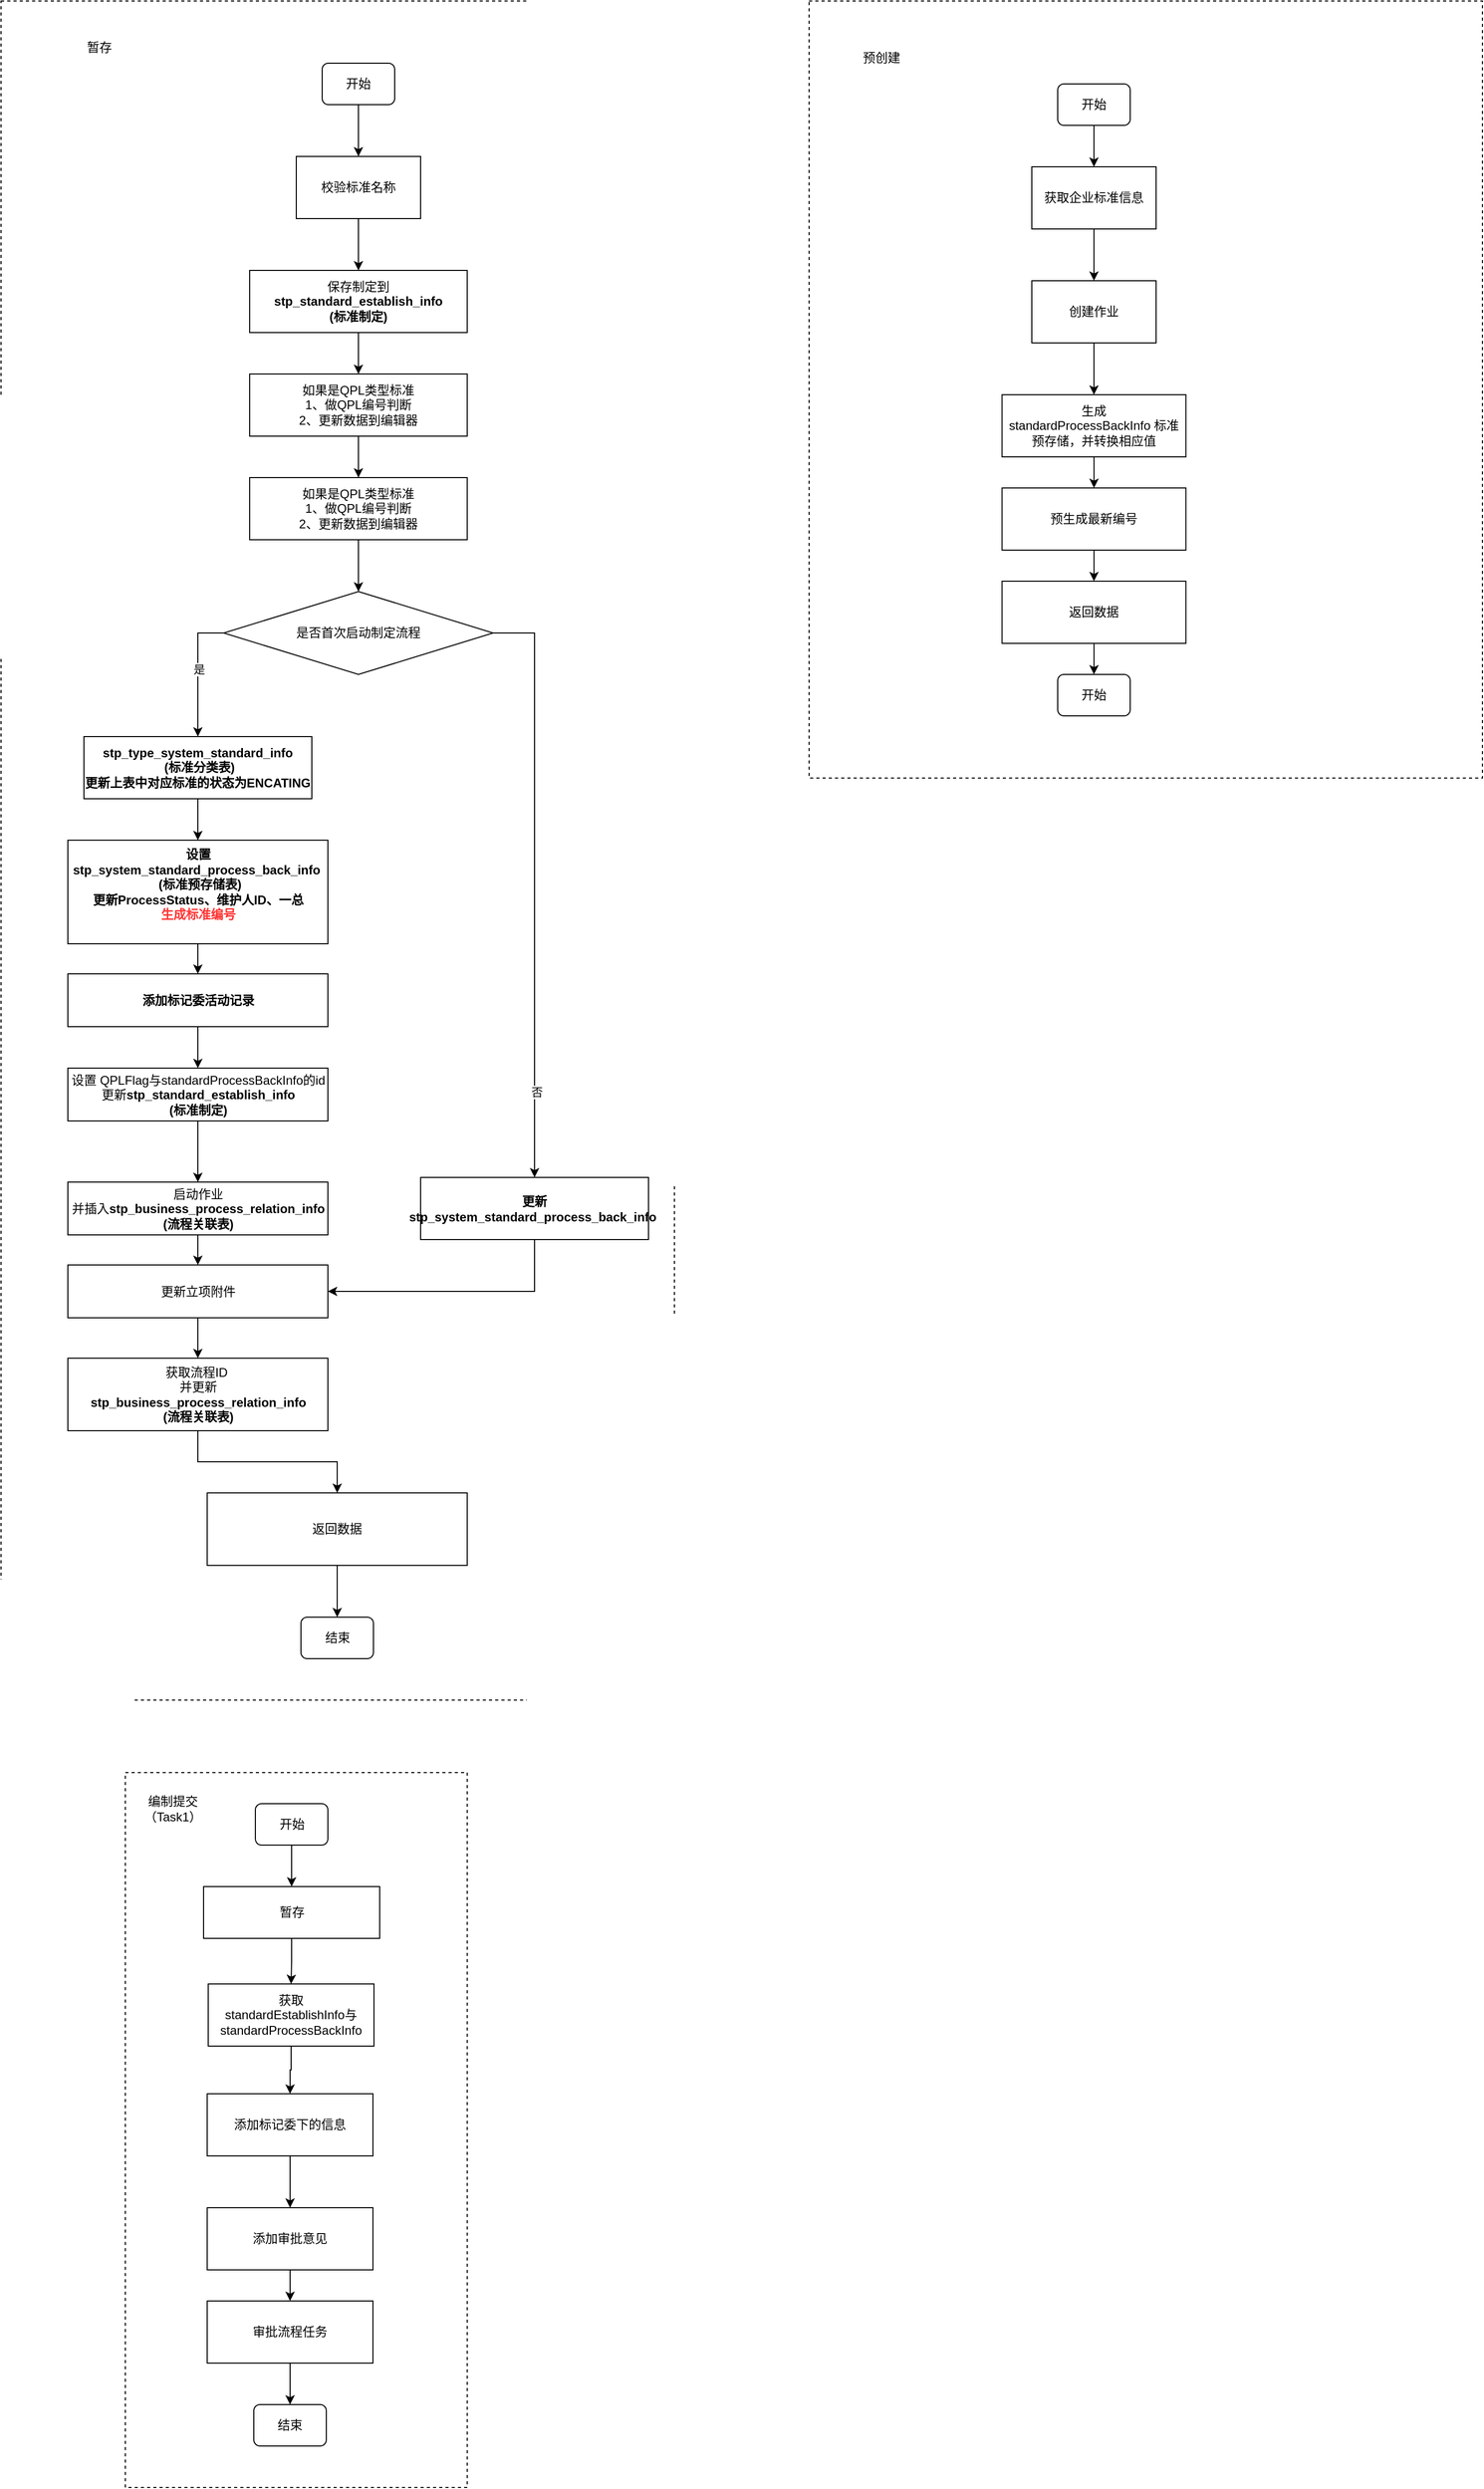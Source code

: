 <mxfile version="24.2.0" type="github">
  <diagram name="第 1 页" id="Eqa_ZWC-rRwsL7rnyD2I">
    <mxGraphModel dx="1932" dy="586" grid="1" gridSize="10" guides="1" tooltips="1" connect="1" arrows="1" fold="1" page="1" pageScale="1" pageWidth="827" pageHeight="1169" math="0" shadow="0">
      <root>
        <mxCell id="0" />
        <mxCell id="1" parent="0" />
        <mxCell id="sLWthoAmwnwLxsoVaZzo-43" value="" style="rounded=0;whiteSpace=wrap;html=1;dashed=1;" vertex="1" parent="1">
          <mxGeometry x="-230" y="130" width="650" height="1640" as="geometry" />
        </mxCell>
        <mxCell id="sLWthoAmwnwLxsoVaZzo-3" style="edgeStyle=orthogonalEdgeStyle;rounded=0;orthogonalLoop=1;jettySize=auto;html=1;entryX=0.5;entryY=0;entryDx=0;entryDy=0;" edge="1" parent="1" source="sLWthoAmwnwLxsoVaZzo-1" target="sLWthoAmwnwLxsoVaZzo-2">
          <mxGeometry relative="1" as="geometry" />
        </mxCell>
        <mxCell id="sLWthoAmwnwLxsoVaZzo-1" value="开始" style="rounded=1;whiteSpace=wrap;html=1;" vertex="1" parent="1">
          <mxGeometry x="80" y="190" width="70" height="40" as="geometry" />
        </mxCell>
        <mxCell id="sLWthoAmwnwLxsoVaZzo-7" value="" style="edgeStyle=orthogonalEdgeStyle;rounded=0;orthogonalLoop=1;jettySize=auto;html=1;" edge="1" parent="1" source="sLWthoAmwnwLxsoVaZzo-2" target="sLWthoAmwnwLxsoVaZzo-4">
          <mxGeometry relative="1" as="geometry" />
        </mxCell>
        <mxCell id="sLWthoAmwnwLxsoVaZzo-2" value="校验标准名称" style="rounded=0;whiteSpace=wrap;html=1;" vertex="1" parent="1">
          <mxGeometry x="55" y="280" width="120" height="60" as="geometry" />
        </mxCell>
        <mxCell id="sLWthoAmwnwLxsoVaZzo-9" style="edgeStyle=orthogonalEdgeStyle;rounded=0;orthogonalLoop=1;jettySize=auto;html=1;entryX=0.5;entryY=0;entryDx=0;entryDy=0;" edge="1" parent="1" source="sLWthoAmwnwLxsoVaZzo-4" target="sLWthoAmwnwLxsoVaZzo-8">
          <mxGeometry relative="1" as="geometry" />
        </mxCell>
        <mxCell id="sLWthoAmwnwLxsoVaZzo-4" value="保存制定到&lt;div&gt;&lt;span style=&quot;font-weight: 700; text-wrap: nowrap;&quot;&gt;stp_standard_establish_info&lt;/span&gt;&lt;br style=&quot;padding: 0px; margin: 0px; font-weight: 700; text-wrap: nowrap;&quot;&gt;&lt;span style=&quot;font-weight: 700; text-wrap: nowrap;&quot;&gt;(标准制定)&lt;/span&gt;&lt;br&gt;&lt;/div&gt;" style="rounded=0;whiteSpace=wrap;html=1;" vertex="1" parent="1">
          <mxGeometry x="10" y="390" width="210" height="60" as="geometry" />
        </mxCell>
        <mxCell id="sLWthoAmwnwLxsoVaZzo-11" style="edgeStyle=orthogonalEdgeStyle;rounded=0;orthogonalLoop=1;jettySize=auto;html=1;entryX=0.5;entryY=0;entryDx=0;entryDy=0;" edge="1" parent="1" source="sLWthoAmwnwLxsoVaZzo-8" target="sLWthoAmwnwLxsoVaZzo-10">
          <mxGeometry relative="1" as="geometry" />
        </mxCell>
        <mxCell id="sLWthoAmwnwLxsoVaZzo-8" value="&lt;div&gt;如果是QPL类型标准&lt;/div&gt;&lt;div&gt;1、做QPL编号判断&lt;/div&gt;&lt;div&gt;2、更新数据到编辑器&lt;/div&gt;" style="rounded=0;whiteSpace=wrap;html=1;" vertex="1" parent="1">
          <mxGeometry x="10" y="490" width="210" height="60" as="geometry" />
        </mxCell>
        <mxCell id="sLWthoAmwnwLxsoVaZzo-13" style="edgeStyle=orthogonalEdgeStyle;rounded=0;orthogonalLoop=1;jettySize=auto;html=1;entryX=0.5;entryY=0;entryDx=0;entryDy=0;" edge="1" parent="1" source="sLWthoAmwnwLxsoVaZzo-10">
          <mxGeometry relative="1" as="geometry">
            <mxPoint x="115" y="700" as="targetPoint" />
          </mxGeometry>
        </mxCell>
        <mxCell id="sLWthoAmwnwLxsoVaZzo-10" value="&lt;div&gt;如果是QPL类型标准&lt;/div&gt;&lt;div&gt;1、做QPL编号判断&lt;/div&gt;&lt;div&gt;2、更新数据到编辑器&lt;/div&gt;" style="rounded=0;whiteSpace=wrap;html=1;" vertex="1" parent="1">
          <mxGeometry x="10" y="590" width="210" height="60" as="geometry" />
        </mxCell>
        <mxCell id="sLWthoAmwnwLxsoVaZzo-17" style="edgeStyle=orthogonalEdgeStyle;rounded=0;orthogonalLoop=1;jettySize=auto;html=1;entryX=0.5;entryY=0;entryDx=0;entryDy=0;exitX=0;exitY=0.5;exitDx=0;exitDy=0;" edge="1" parent="1" source="sLWthoAmwnwLxsoVaZzo-14" target="sLWthoAmwnwLxsoVaZzo-21">
          <mxGeometry relative="1" as="geometry">
            <mxPoint x="-40" y="840" as="targetPoint" />
          </mxGeometry>
        </mxCell>
        <mxCell id="sLWthoAmwnwLxsoVaZzo-18" value="是" style="edgeLabel;html=1;align=center;verticalAlign=middle;resizable=0;points=[];" vertex="1" connectable="0" parent="sLWthoAmwnwLxsoVaZzo-17">
          <mxGeometry x="-0.047" y="1" relative="1" as="geometry">
            <mxPoint as="offset" />
          </mxGeometry>
        </mxCell>
        <mxCell id="sLWthoAmwnwLxsoVaZzo-40" style="edgeStyle=orthogonalEdgeStyle;rounded=0;orthogonalLoop=1;jettySize=auto;html=1;entryX=0.5;entryY=0;entryDx=0;entryDy=0;" edge="1" parent="1" source="sLWthoAmwnwLxsoVaZzo-14" target="sLWthoAmwnwLxsoVaZzo-39">
          <mxGeometry relative="1" as="geometry">
            <mxPoint x="310" y="1300" as="targetPoint" />
            <Array as="points">
              <mxPoint x="285" y="740" />
            </Array>
          </mxGeometry>
        </mxCell>
        <mxCell id="sLWthoAmwnwLxsoVaZzo-41" value="否" style="edgeLabel;html=1;align=center;verticalAlign=middle;resizable=0;points=[];" vertex="1" connectable="0" parent="sLWthoAmwnwLxsoVaZzo-40">
          <mxGeometry x="0.708" y="2" relative="1" as="geometry">
            <mxPoint as="offset" />
          </mxGeometry>
        </mxCell>
        <mxCell id="sLWthoAmwnwLxsoVaZzo-14" value="是否首次启动制定流程" style="rhombus;whiteSpace=wrap;html=1;" vertex="1" parent="1">
          <mxGeometry x="-15" y="700" width="260" height="80" as="geometry" />
        </mxCell>
        <mxCell id="sLWthoAmwnwLxsoVaZzo-24" style="edgeStyle=orthogonalEdgeStyle;rounded=0;orthogonalLoop=1;jettySize=auto;html=1;entryX=0.5;entryY=0;entryDx=0;entryDy=0;" edge="1" parent="1" source="sLWthoAmwnwLxsoVaZzo-21" target="sLWthoAmwnwLxsoVaZzo-23">
          <mxGeometry relative="1" as="geometry" />
        </mxCell>
        <mxCell id="sLWthoAmwnwLxsoVaZzo-21" value="&lt;span style=&quot;font-weight: 700; text-wrap: nowrap;&quot;&gt;stp_type_system_standard_info&lt;/span&gt;&lt;br style=&quot;padding: 0px; margin: 0px; font-weight: 700; text-wrap: nowrap;&quot;&gt;&lt;span style=&quot;font-weight: 700; text-wrap: nowrap;&quot;&gt;&amp;nbsp;(标准分类表)&lt;/span&gt;&lt;div&gt;&lt;span style=&quot;font-weight: 700; text-wrap: nowrap;&quot;&gt;更新上表中对应标准的状态为ENCATING&lt;/span&gt;&lt;/div&gt;" style="rounded=0;whiteSpace=wrap;html=1;" vertex="1" parent="1">
          <mxGeometry x="-150" y="840" width="220" height="60" as="geometry" />
        </mxCell>
        <mxCell id="sLWthoAmwnwLxsoVaZzo-26" style="edgeStyle=orthogonalEdgeStyle;rounded=0;orthogonalLoop=1;jettySize=auto;html=1;entryX=0.5;entryY=0;entryDx=0;entryDy=0;" edge="1" parent="1" source="sLWthoAmwnwLxsoVaZzo-23" target="sLWthoAmwnwLxsoVaZzo-25">
          <mxGeometry relative="1" as="geometry" />
        </mxCell>
        <mxCell id="sLWthoAmwnwLxsoVaZzo-23" value="&lt;span style=&quot;text-wrap: nowrap;&quot;&gt;&lt;b&gt;设置&lt;/b&gt;&lt;/span&gt;&lt;div&gt;&lt;span style=&quot;font-weight: 700; text-wrap: nowrap;&quot;&gt;stp_system_standard_process_back_info&amp;nbsp;&lt;/span&gt;&lt;br style=&quot;padding: 0px; margin: 0px; font-weight: 700; text-wrap: nowrap;&quot;&gt;&lt;span style=&quot;font-weight: 700; text-wrap: nowrap;&quot;&gt;&amp;nbsp;(标准预存储表)&lt;/span&gt;&lt;span style=&quot;text-wrap: nowrap;&quot;&gt;&lt;b&gt;&lt;br&gt;&lt;/b&gt;&lt;/span&gt;&lt;/div&gt;&lt;div&gt;&lt;span style=&quot;text-wrap: nowrap;&quot;&gt;&lt;b&gt;更新ProcessStatus、维护人ID、一总&lt;/b&gt;&lt;/span&gt;&lt;/div&gt;&lt;div&gt;&lt;span style=&quot;text-wrap: nowrap;&quot;&gt;&lt;b&gt;&lt;font color=&quot;#ff3333&quot;&gt;生成标准编号&lt;/font&gt;&lt;/b&gt;&lt;/span&gt;&lt;/div&gt;&lt;div&gt;&lt;span style=&quot;text-wrap: nowrap;&quot;&gt;&lt;b&gt;&lt;font color=&quot;#ff3333&quot;&gt;&lt;br&gt;&lt;/font&gt;&lt;/b&gt;&lt;/span&gt;&lt;/div&gt;" style="rounded=0;whiteSpace=wrap;html=1;" vertex="1" parent="1">
          <mxGeometry x="-165.5" y="940" width="251" height="100" as="geometry" />
        </mxCell>
        <mxCell id="sLWthoAmwnwLxsoVaZzo-28" style="edgeStyle=orthogonalEdgeStyle;rounded=0;orthogonalLoop=1;jettySize=auto;html=1;entryX=0.5;entryY=0;entryDx=0;entryDy=0;" edge="1" parent="1" source="sLWthoAmwnwLxsoVaZzo-25" target="sLWthoAmwnwLxsoVaZzo-27">
          <mxGeometry relative="1" as="geometry" />
        </mxCell>
        <mxCell id="sLWthoAmwnwLxsoVaZzo-25" value="&lt;div&gt;&lt;span style=&quot;text-wrap: nowrap;&quot;&gt;&lt;b&gt;添加标记委活动记录&lt;/b&gt;&lt;/span&gt;&lt;/div&gt;" style="rounded=0;whiteSpace=wrap;html=1;" vertex="1" parent="1">
          <mxGeometry x="-165.5" y="1069" width="251" height="51" as="geometry" />
        </mxCell>
        <mxCell id="sLWthoAmwnwLxsoVaZzo-30" style="edgeStyle=orthogonalEdgeStyle;rounded=0;orthogonalLoop=1;jettySize=auto;html=1;entryX=0.5;entryY=0;entryDx=0;entryDy=0;" edge="1" parent="1" source="sLWthoAmwnwLxsoVaZzo-27" target="sLWthoAmwnwLxsoVaZzo-29">
          <mxGeometry relative="1" as="geometry" />
        </mxCell>
        <mxCell id="sLWthoAmwnwLxsoVaZzo-27" value="&lt;div&gt;设置 QPLFlag与standardProcessBackInfo的id&lt;/div&gt;更新&lt;span style=&quot;text-wrap: nowrap; font-weight: 700;&quot;&gt;stp_standard_establish_info&lt;/span&gt;&lt;br style=&quot;text-wrap: nowrap; padding: 0px; margin: 0px; font-weight: 700;&quot;&gt;&lt;span style=&quot;text-wrap: nowrap; font-weight: 700;&quot;&gt;(标准制定)&lt;/span&gt;" style="rounded=0;whiteSpace=wrap;html=1;" vertex="1" parent="1">
          <mxGeometry x="-165.5" y="1160" width="251" height="51" as="geometry" />
        </mxCell>
        <mxCell id="sLWthoAmwnwLxsoVaZzo-32" style="edgeStyle=orthogonalEdgeStyle;rounded=0;orthogonalLoop=1;jettySize=auto;html=1;entryX=0.5;entryY=0;entryDx=0;entryDy=0;" edge="1" parent="1" source="sLWthoAmwnwLxsoVaZzo-29" target="sLWthoAmwnwLxsoVaZzo-31">
          <mxGeometry relative="1" as="geometry" />
        </mxCell>
        <mxCell id="sLWthoAmwnwLxsoVaZzo-29" value="启动作业&lt;div&gt;并插入&lt;span style=&quot;font-weight: 700; text-wrap: nowrap; background-color: initial;&quot;&gt;stp_business_process_relation_info&lt;/span&gt;&lt;/div&gt;&lt;span style=&quot;font-weight: 700; text-wrap: nowrap;&quot;&gt;(流程关联表)&lt;/span&gt;" style="rounded=0;whiteSpace=wrap;html=1;" vertex="1" parent="1">
          <mxGeometry x="-165.5" y="1270" width="251" height="51" as="geometry" />
        </mxCell>
        <mxCell id="sLWthoAmwnwLxsoVaZzo-34" style="edgeStyle=orthogonalEdgeStyle;rounded=0;orthogonalLoop=1;jettySize=auto;html=1;entryX=0.5;entryY=0;entryDx=0;entryDy=0;" edge="1" parent="1" source="sLWthoAmwnwLxsoVaZzo-31" target="sLWthoAmwnwLxsoVaZzo-33">
          <mxGeometry relative="1" as="geometry" />
        </mxCell>
        <mxCell id="sLWthoAmwnwLxsoVaZzo-31" value="更新立项附件" style="rounded=0;whiteSpace=wrap;html=1;" vertex="1" parent="1">
          <mxGeometry x="-165.5" y="1350" width="251" height="51" as="geometry" />
        </mxCell>
        <mxCell id="sLWthoAmwnwLxsoVaZzo-37" style="edgeStyle=orthogonalEdgeStyle;rounded=0;orthogonalLoop=1;jettySize=auto;html=1;entryX=0.5;entryY=0;entryDx=0;entryDy=0;" edge="1" parent="1" source="sLWthoAmwnwLxsoVaZzo-33" target="sLWthoAmwnwLxsoVaZzo-36">
          <mxGeometry relative="1" as="geometry" />
        </mxCell>
        <mxCell id="sLWthoAmwnwLxsoVaZzo-33" value="获取流程ID&amp;nbsp;&lt;div&gt;并更新&lt;/div&gt;&lt;div&gt;&lt;div&gt;&lt;span style=&quot;font-weight: 700; text-wrap: nowrap; background-color: initial;&quot;&gt;stp_business_process_relation_info&lt;/span&gt;&lt;/div&gt;&lt;span style=&quot;text-wrap: nowrap; font-weight: 700;&quot;&gt;(流程关联表)&lt;/span&gt;&lt;br&gt;&lt;/div&gt;" style="rounded=0;whiteSpace=wrap;html=1;" vertex="1" parent="1">
          <mxGeometry x="-165.5" y="1440" width="251" height="70" as="geometry" />
        </mxCell>
        <mxCell id="sLWthoAmwnwLxsoVaZzo-35" value="结束" style="rounded=1;whiteSpace=wrap;html=1;" vertex="1" parent="1">
          <mxGeometry x="59.5" y="1690" width="70" height="40" as="geometry" />
        </mxCell>
        <mxCell id="sLWthoAmwnwLxsoVaZzo-38" style="edgeStyle=orthogonalEdgeStyle;rounded=0;orthogonalLoop=1;jettySize=auto;html=1;entryX=0.5;entryY=0;entryDx=0;entryDy=0;" edge="1" parent="1" source="sLWthoAmwnwLxsoVaZzo-36" target="sLWthoAmwnwLxsoVaZzo-35">
          <mxGeometry relative="1" as="geometry" />
        </mxCell>
        <mxCell id="sLWthoAmwnwLxsoVaZzo-36" value="&lt;div&gt;返回数据&lt;/div&gt;" style="rounded=0;whiteSpace=wrap;html=1;" vertex="1" parent="1">
          <mxGeometry x="-31" y="1570" width="251" height="70" as="geometry" />
        </mxCell>
        <mxCell id="sLWthoAmwnwLxsoVaZzo-42" style="edgeStyle=orthogonalEdgeStyle;rounded=0;orthogonalLoop=1;jettySize=auto;html=1;entryX=1;entryY=0.5;entryDx=0;entryDy=0;exitX=0.5;exitY=1;exitDx=0;exitDy=0;" edge="1" parent="1" source="sLWthoAmwnwLxsoVaZzo-39" target="sLWthoAmwnwLxsoVaZzo-31">
          <mxGeometry relative="1" as="geometry" />
        </mxCell>
        <mxCell id="sLWthoAmwnwLxsoVaZzo-39" value="&lt;span style=&quot;text-wrap: nowrap;&quot;&gt;&lt;b&gt;更新&lt;/b&gt;&lt;/span&gt;&lt;div&gt;&lt;span style=&quot;font-weight: 700; text-wrap: nowrap;&quot;&gt;stp_system_standard_process_back_info&amp;nbsp;&lt;/span&gt;&lt;span style=&quot;text-wrap: nowrap;&quot;&gt;&lt;b&gt;&lt;br&gt;&lt;/b&gt;&lt;/span&gt;&lt;/div&gt;" style="rounded=0;whiteSpace=wrap;html=1;" vertex="1" parent="1">
          <mxGeometry x="175" y="1265.5" width="220" height="60" as="geometry" />
        </mxCell>
        <mxCell id="sLWthoAmwnwLxsoVaZzo-44" value="暂存" style="text;html=1;align=center;verticalAlign=middle;whiteSpace=wrap;rounded=0;" vertex="1" parent="1">
          <mxGeometry x="-165.5" y="160" width="60" height="30" as="geometry" />
        </mxCell>
        <mxCell id="sLWthoAmwnwLxsoVaZzo-45" value="" style="rounded=0;whiteSpace=wrap;html=1;dashed=1;" vertex="1" parent="1">
          <mxGeometry x="550" y="130" width="650" height="750" as="geometry" />
        </mxCell>
        <mxCell id="sLWthoAmwnwLxsoVaZzo-46" value="预创建" style="text;html=1;align=center;verticalAlign=middle;whiteSpace=wrap;rounded=0;" vertex="1" parent="1">
          <mxGeometry x="590" y="170" width="60" height="30" as="geometry" />
        </mxCell>
        <mxCell id="sLWthoAmwnwLxsoVaZzo-49" style="edgeStyle=orthogonalEdgeStyle;rounded=0;orthogonalLoop=1;jettySize=auto;html=1;entryX=0.5;entryY=0;entryDx=0;entryDy=0;" edge="1" parent="1" source="sLWthoAmwnwLxsoVaZzo-47" target="sLWthoAmwnwLxsoVaZzo-48">
          <mxGeometry relative="1" as="geometry" />
        </mxCell>
        <mxCell id="sLWthoAmwnwLxsoVaZzo-47" value="开始" style="rounded=1;whiteSpace=wrap;html=1;" vertex="1" parent="1">
          <mxGeometry x="790" y="210" width="70" height="40" as="geometry" />
        </mxCell>
        <mxCell id="sLWthoAmwnwLxsoVaZzo-52" style="edgeStyle=orthogonalEdgeStyle;rounded=0;orthogonalLoop=1;jettySize=auto;html=1;entryX=0.5;entryY=0;entryDx=0;entryDy=0;" edge="1" parent="1" source="sLWthoAmwnwLxsoVaZzo-48" target="sLWthoAmwnwLxsoVaZzo-50">
          <mxGeometry relative="1" as="geometry" />
        </mxCell>
        <mxCell id="sLWthoAmwnwLxsoVaZzo-48" value="获取企业标准信息" style="rounded=0;whiteSpace=wrap;html=1;" vertex="1" parent="1">
          <mxGeometry x="765" y="290" width="120" height="60" as="geometry" />
        </mxCell>
        <mxCell id="sLWthoAmwnwLxsoVaZzo-54" style="edgeStyle=orthogonalEdgeStyle;rounded=0;orthogonalLoop=1;jettySize=auto;html=1;entryX=0.5;entryY=0;entryDx=0;entryDy=0;" edge="1" parent="1" source="sLWthoAmwnwLxsoVaZzo-50" target="sLWthoAmwnwLxsoVaZzo-53">
          <mxGeometry relative="1" as="geometry" />
        </mxCell>
        <mxCell id="sLWthoAmwnwLxsoVaZzo-50" value="创建作业" style="rounded=0;whiteSpace=wrap;html=1;" vertex="1" parent="1">
          <mxGeometry x="765" y="400" width="120" height="60" as="geometry" />
        </mxCell>
        <mxCell id="sLWthoAmwnwLxsoVaZzo-56" style="edgeStyle=orthogonalEdgeStyle;rounded=0;orthogonalLoop=1;jettySize=auto;html=1;" edge="1" parent="1" source="sLWthoAmwnwLxsoVaZzo-53" target="sLWthoAmwnwLxsoVaZzo-55">
          <mxGeometry relative="1" as="geometry" />
        </mxCell>
        <mxCell id="sLWthoAmwnwLxsoVaZzo-53" value="生成standardProcessBackInfo&amp;nbsp;标准预存储，并转换相应值" style="rounded=0;whiteSpace=wrap;html=1;" vertex="1" parent="1">
          <mxGeometry x="736.25" y="510" width="177.5" height="60" as="geometry" />
        </mxCell>
        <mxCell id="sLWthoAmwnwLxsoVaZzo-58" style="edgeStyle=orthogonalEdgeStyle;rounded=0;orthogonalLoop=1;jettySize=auto;html=1;entryX=0.5;entryY=0;entryDx=0;entryDy=0;" edge="1" parent="1" source="sLWthoAmwnwLxsoVaZzo-55" target="sLWthoAmwnwLxsoVaZzo-57">
          <mxGeometry relative="1" as="geometry" />
        </mxCell>
        <mxCell id="sLWthoAmwnwLxsoVaZzo-55" value="预生成最新编号" style="rounded=0;whiteSpace=wrap;html=1;" vertex="1" parent="1">
          <mxGeometry x="736.25" y="600" width="177.5" height="60" as="geometry" />
        </mxCell>
        <mxCell id="sLWthoAmwnwLxsoVaZzo-60" style="edgeStyle=orthogonalEdgeStyle;rounded=0;orthogonalLoop=1;jettySize=auto;html=1;entryX=0.5;entryY=0;entryDx=0;entryDy=0;" edge="1" parent="1" source="sLWthoAmwnwLxsoVaZzo-57" target="sLWthoAmwnwLxsoVaZzo-59">
          <mxGeometry relative="1" as="geometry" />
        </mxCell>
        <mxCell id="sLWthoAmwnwLxsoVaZzo-57" value="返回数据" style="rounded=0;whiteSpace=wrap;html=1;" vertex="1" parent="1">
          <mxGeometry x="736.25" y="690" width="177.5" height="60" as="geometry" />
        </mxCell>
        <mxCell id="sLWthoAmwnwLxsoVaZzo-59" value="开始" style="rounded=1;whiteSpace=wrap;html=1;" vertex="1" parent="1">
          <mxGeometry x="790" y="780" width="70" height="40" as="geometry" />
        </mxCell>
        <mxCell id="sLWthoAmwnwLxsoVaZzo-61" value="" style="rounded=0;whiteSpace=wrap;html=1;dashed=1;" vertex="1" parent="1">
          <mxGeometry x="-110" y="1840" width="330" height="690" as="geometry" />
        </mxCell>
        <mxCell id="sLWthoAmwnwLxsoVaZzo-62" value="编制提交（Task1）" style="text;html=1;align=center;verticalAlign=middle;whiteSpace=wrap;rounded=0;" vertex="1" parent="1">
          <mxGeometry x="-94.5" y="1860" width="60" height="30" as="geometry" />
        </mxCell>
        <mxCell id="sLWthoAmwnwLxsoVaZzo-65" style="edgeStyle=orthogonalEdgeStyle;rounded=0;orthogonalLoop=1;jettySize=auto;html=1;entryX=0.5;entryY=0;entryDx=0;entryDy=0;" edge="1" parent="1" source="sLWthoAmwnwLxsoVaZzo-63" target="sLWthoAmwnwLxsoVaZzo-64">
          <mxGeometry relative="1" as="geometry" />
        </mxCell>
        <mxCell id="sLWthoAmwnwLxsoVaZzo-63" value="开始" style="rounded=1;whiteSpace=wrap;html=1;" vertex="1" parent="1">
          <mxGeometry x="15.5" y="1870" width="70" height="40" as="geometry" />
        </mxCell>
        <mxCell id="sLWthoAmwnwLxsoVaZzo-67" style="edgeStyle=orthogonalEdgeStyle;rounded=0;orthogonalLoop=1;jettySize=auto;html=1;" edge="1" parent="1" source="sLWthoAmwnwLxsoVaZzo-64" target="sLWthoAmwnwLxsoVaZzo-66">
          <mxGeometry relative="1" as="geometry" />
        </mxCell>
        <mxCell id="sLWthoAmwnwLxsoVaZzo-64" value="暂存" style="rounded=0;whiteSpace=wrap;html=1;" vertex="1" parent="1">
          <mxGeometry x="-34.5" y="1950" width="170" height="50" as="geometry" />
        </mxCell>
        <mxCell id="sLWthoAmwnwLxsoVaZzo-69" style="edgeStyle=orthogonalEdgeStyle;rounded=0;orthogonalLoop=1;jettySize=auto;html=1;entryX=0.5;entryY=0;entryDx=0;entryDy=0;" edge="1" parent="1" source="sLWthoAmwnwLxsoVaZzo-66" target="sLWthoAmwnwLxsoVaZzo-68">
          <mxGeometry relative="1" as="geometry" />
        </mxCell>
        <mxCell id="sLWthoAmwnwLxsoVaZzo-66" value="获取&lt;div&gt;standardEstablishInfo与&lt;/div&gt;&lt;div&gt;standardProcessBackInfo&lt;/div&gt;" style="rounded=0;whiteSpace=wrap;html=1;" vertex="1" parent="1">
          <mxGeometry x="-30" y="2044" width="160" height="60" as="geometry" />
        </mxCell>
        <mxCell id="sLWthoAmwnwLxsoVaZzo-71" style="edgeStyle=orthogonalEdgeStyle;rounded=0;orthogonalLoop=1;jettySize=auto;html=1;" edge="1" parent="1" source="sLWthoAmwnwLxsoVaZzo-68" target="sLWthoAmwnwLxsoVaZzo-70">
          <mxGeometry relative="1" as="geometry" />
        </mxCell>
        <mxCell id="sLWthoAmwnwLxsoVaZzo-68" value="添加标记委下的信息" style="rounded=0;whiteSpace=wrap;html=1;" vertex="1" parent="1">
          <mxGeometry x="-31" y="2150" width="160" height="60" as="geometry" />
        </mxCell>
        <mxCell id="sLWthoAmwnwLxsoVaZzo-73" style="edgeStyle=orthogonalEdgeStyle;rounded=0;orthogonalLoop=1;jettySize=auto;html=1;" edge="1" parent="1" source="sLWthoAmwnwLxsoVaZzo-70" target="sLWthoAmwnwLxsoVaZzo-72">
          <mxGeometry relative="1" as="geometry" />
        </mxCell>
        <mxCell id="sLWthoAmwnwLxsoVaZzo-70" value="添加审批意见" style="rounded=0;whiteSpace=wrap;html=1;" vertex="1" parent="1">
          <mxGeometry x="-31" y="2260" width="160" height="60" as="geometry" />
        </mxCell>
        <mxCell id="sLWthoAmwnwLxsoVaZzo-75" style="edgeStyle=orthogonalEdgeStyle;rounded=0;orthogonalLoop=1;jettySize=auto;html=1;entryX=0.5;entryY=0;entryDx=0;entryDy=0;" edge="1" parent="1" source="sLWthoAmwnwLxsoVaZzo-72" target="sLWthoAmwnwLxsoVaZzo-74">
          <mxGeometry relative="1" as="geometry" />
        </mxCell>
        <mxCell id="sLWthoAmwnwLxsoVaZzo-72" value="审批流程任务" style="rounded=0;whiteSpace=wrap;html=1;" vertex="1" parent="1">
          <mxGeometry x="-31" y="2350" width="160" height="60" as="geometry" />
        </mxCell>
        <mxCell id="sLWthoAmwnwLxsoVaZzo-74" value="结束" style="rounded=1;whiteSpace=wrap;html=1;" vertex="1" parent="1">
          <mxGeometry x="14" y="2450" width="70" height="40" as="geometry" />
        </mxCell>
      </root>
    </mxGraphModel>
  </diagram>
</mxfile>
